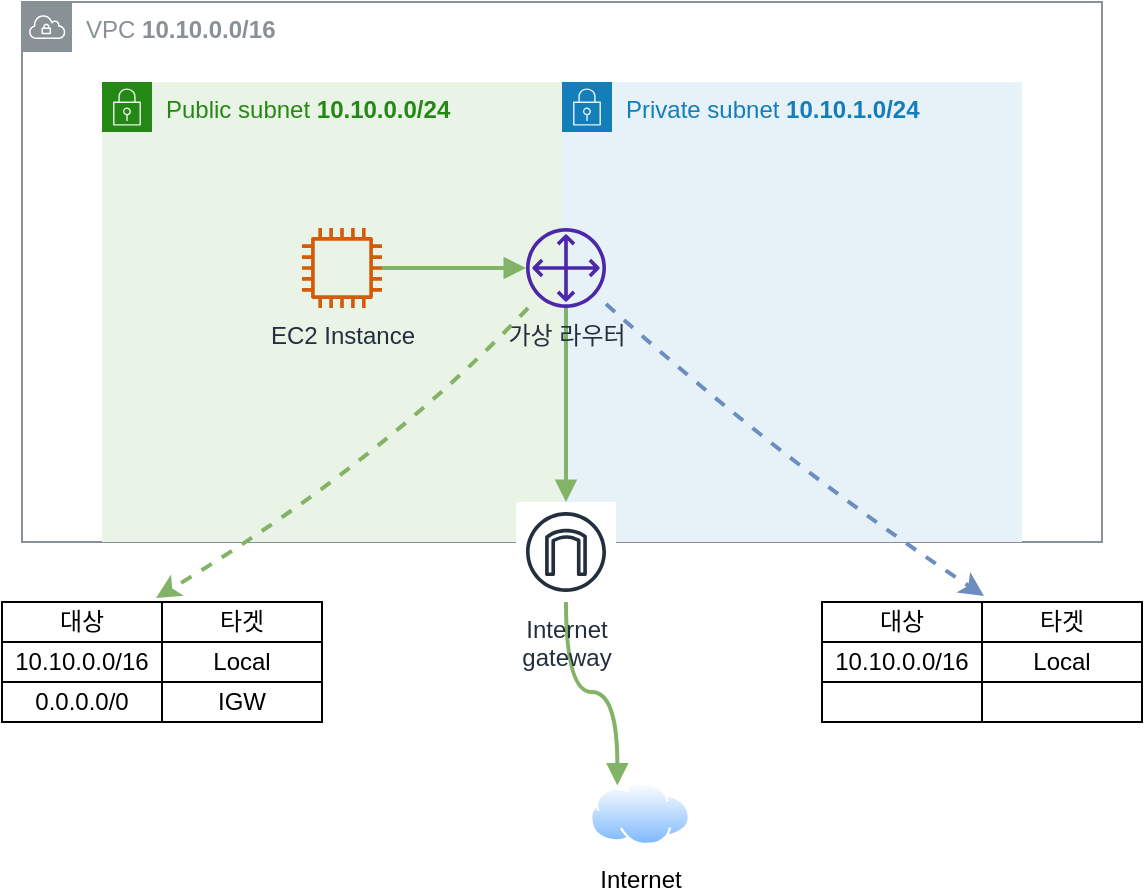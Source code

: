 <mxfile version="20.3.0" type="device"><diagram id="i6KxG_lb0QQ1QvwQyXEV" name="페이지-1"><mxGraphModel dx="991" dy="727" grid="1" gridSize="10" guides="1" tooltips="1" connect="1" arrows="1" fold="1" page="1" pageScale="1" pageWidth="827" pageHeight="1169" math="0" shadow="0"><root><mxCell id="0"/><mxCell id="1" parent="0"/><mxCell id="mSIfET1YlkplRZ-DVg5--1" value="VPC &lt;b&gt;10.10.0.0/16&lt;/b&gt;" style="sketch=0;outlineConnect=0;gradientColor=none;html=1;whiteSpace=wrap;fontSize=12;fontStyle=0;shape=mxgraph.aws4.group;grIcon=mxgraph.aws4.group_vpc;strokeColor=#879196;fillColor=none;verticalAlign=top;align=left;spacingLeft=30;fontColor=#879196;dashed=0;" parent="1" vertex="1"><mxGeometry x="130" y="140" width="540" height="270" as="geometry"/></mxCell><mxCell id="mSIfET1YlkplRZ-DVg5--2" value="Private subnet &lt;b&gt;10.10.1.0/24&lt;/b&gt;" style="points=[[0,0],[0.25,0],[0.5,0],[0.75,0],[1,0],[1,0.25],[1,0.5],[1,0.75],[1,1],[0.75,1],[0.5,1],[0.25,1],[0,1],[0,0.75],[0,0.5],[0,0.25]];outlineConnect=0;gradientColor=none;html=1;whiteSpace=wrap;fontSize=12;fontStyle=0;container=1;pointerEvents=0;collapsible=0;recursiveResize=0;shape=mxgraph.aws4.group;grIcon=mxgraph.aws4.group_security_group;grStroke=0;strokeColor=#147EBA;fillColor=#E6F2F8;verticalAlign=top;align=left;spacingLeft=30;fontColor=#147EBA;dashed=0;" parent="1" vertex="1"><mxGeometry x="400" y="180" width="230" height="230" as="geometry"/></mxCell><mxCell id="mSIfET1YlkplRZ-DVg5--6" value="Public subnet &lt;b&gt;10.10.0.0/24&lt;/b&gt;" style="points=[[0,0],[0.25,0],[0.5,0],[0.75,0],[1,0],[1,0.25],[1,0.5],[1,0.75],[1,1],[0.75,1],[0.5,1],[0.25,1],[0,1],[0,0.75],[0,0.5],[0,0.25]];outlineConnect=0;gradientColor=none;html=1;whiteSpace=wrap;fontSize=12;fontStyle=0;container=1;pointerEvents=0;collapsible=0;recursiveResize=0;shape=mxgraph.aws4.group;grIcon=mxgraph.aws4.group_security_group;grStroke=0;strokeColor=#248814;fillColor=#E9F3E6;verticalAlign=top;align=left;spacingLeft=30;fontColor=#248814;dashed=0;" parent="1" vertex="1"><mxGeometry x="170" y="180" width="230" height="230" as="geometry"/></mxCell><mxCell id="mSIfET1YlkplRZ-DVg5--7" value="EC2 Instance" style="sketch=0;outlineConnect=0;fontColor=#232F3E;gradientColor=none;fillColor=#D45B07;strokeColor=none;dashed=0;verticalLabelPosition=bottom;verticalAlign=top;align=center;html=1;fontSize=12;fontStyle=0;aspect=fixed;pointerEvents=1;shape=mxgraph.aws4.instance2;" parent="mSIfET1YlkplRZ-DVg5--6" vertex="1"><mxGeometry x="100" y="73" width="40" height="40" as="geometry"/></mxCell><mxCell id="mSIfET1YlkplRZ-DVg5--10" style="edgeStyle=orthogonalEdgeStyle;rounded=0;orthogonalLoop=1;jettySize=auto;html=1;strokeWidth=2;fontSize=12;endArrow=block;endFill=1;fillColor=#d5e8d4;strokeColor=#82b366;" parent="1" source="mSIfET1YlkplRZ-DVg5--11" target="mSIfET1YlkplRZ-DVg5--27" edge="1"><mxGeometry relative="1" as="geometry"/></mxCell><mxCell id="mSIfET1YlkplRZ-DVg5--11" value="가상 라우터" style="sketch=0;outlineConnect=0;fontColor=#232F3E;gradientColor=none;fillColor=#4D27AA;strokeColor=none;dashed=0;verticalLabelPosition=bottom;verticalAlign=top;align=center;html=1;fontSize=12;fontStyle=0;aspect=fixed;pointerEvents=1;shape=mxgraph.aws4.customer_gateway;" parent="1" vertex="1"><mxGeometry x="382" y="253" width="40" height="40" as="geometry"/></mxCell><mxCell id="mSIfET1YlkplRZ-DVg5--26" style="edgeStyle=orthogonalEdgeStyle;curved=1;orthogonalLoop=1;jettySize=auto;html=1;entryX=0.25;entryY=0;entryDx=0;entryDy=0;strokeWidth=2;fontSize=12;endArrow=block;endFill=1;fillColor=#d5e8d4;strokeColor=#82b366;" parent="1" source="mSIfET1YlkplRZ-DVg5--27" target="mSIfET1YlkplRZ-DVg5--28" edge="1"><mxGeometry relative="1" as="geometry"/></mxCell><mxCell id="mSIfET1YlkplRZ-DVg5--27" value="Internet&#10;gateway" style="sketch=0;outlineConnect=0;fontColor=#232F3E;gradientColor=none;strokeColor=#232F3E;fillColor=#ffffff;dashed=0;verticalLabelPosition=bottom;verticalAlign=top;align=center;html=1;fontSize=12;fontStyle=0;aspect=fixed;shape=mxgraph.aws4.resourceIcon;resIcon=mxgraph.aws4.internet_gateway;" parent="1" vertex="1"><mxGeometry x="377" y="390" width="50" height="50" as="geometry"/></mxCell><mxCell id="mSIfET1YlkplRZ-DVg5--28" value="&lt;font style=&quot;font-size: 12px;&quot;&gt;Internet&lt;/font&gt;" style="aspect=fixed;perimeter=ellipsePerimeter;html=1;align=center;shadow=0;dashed=0;spacingTop=3;image;image=img/lib/active_directory/internet_cloud.svg;fontSize=8;" parent="1" vertex="1"><mxGeometry x="414" y="530" width="50" height="31.5" as="geometry"/></mxCell><mxCell id="mSIfET1YlkplRZ-DVg5--29" style="edgeStyle=orthogonalEdgeStyle;rounded=0;orthogonalLoop=1;jettySize=auto;html=1;fontSize=12;endArrow=block;endFill=1;strokeWidth=2;fillColor=#d5e8d4;strokeColor=#82b366;" parent="1" source="mSIfET1YlkplRZ-DVg5--7" target="mSIfET1YlkplRZ-DVg5--11" edge="1"><mxGeometry relative="1" as="geometry"/></mxCell><mxCell id="mSIfET1YlkplRZ-DVg5--31" value="" style="endArrow=classic;html=1;strokeWidth=2;fontSize=12;entryX=0.493;entryY=-0.1;entryDx=0;entryDy=0;entryPerimeter=0;fillColor=#d5e8d4;strokeColor=#82b366;dashed=1;curved=1;" parent="1" source="mSIfET1YlkplRZ-DVg5--11" edge="1"><mxGeometry width="50" height="50" relative="1" as="geometry"><mxPoint x="390" y="360" as="sourcePoint"/><mxPoint x="197.048" y="438" as="targetPoint"/><Array as="points"><mxPoint x="310" y="370"/></Array></mxGeometry></mxCell><mxCell id="mSIfET1YlkplRZ-DVg5--32" value="" style="endArrow=classic;html=1;strokeWidth=2;fontSize=12;curved=1;entryX=0.522;entryY=-0.15;entryDx=0;entryDy=0;entryPerimeter=0;fillColor=#dae8fc;strokeColor=#6c8ebf;dashed=1;" parent="1" source="mSIfET1YlkplRZ-DVg5--11" edge="1"><mxGeometry width="50" height="50" relative="1" as="geometry"><mxPoint x="390" y="360" as="sourcePoint"/><mxPoint x="610.992" y="437" as="targetPoint"/><Array as="points"><mxPoint x="510" y="370"/></Array></mxGeometry></mxCell><mxCell id="P5KUPXKP-ivNEG-vnQws-1" value="" style="shape=table;startSize=0;container=1;collapsible=0;childLayout=tableLayout;" vertex="1" parent="1"><mxGeometry x="120" y="440" width="160" height="60" as="geometry"/></mxCell><mxCell id="P5KUPXKP-ivNEG-vnQws-2" value="" style="shape=tableRow;horizontal=0;startSize=0;swimlaneHead=0;swimlaneBody=0;top=0;left=0;bottom=0;right=0;collapsible=0;dropTarget=0;fillColor=none;points=[[0,0.5],[1,0.5]];portConstraint=eastwest;" vertex="1" parent="P5KUPXKP-ivNEG-vnQws-1"><mxGeometry width="160" height="20" as="geometry"/></mxCell><mxCell id="P5KUPXKP-ivNEG-vnQws-3" value="대상" style="shape=partialRectangle;html=1;whiteSpace=wrap;connectable=0;overflow=hidden;fillColor=none;top=0;left=0;bottom=0;right=0;pointerEvents=1;" vertex="1" parent="P5KUPXKP-ivNEG-vnQws-2"><mxGeometry width="80" height="20" as="geometry"><mxRectangle width="80" height="20" as="alternateBounds"/></mxGeometry></mxCell><mxCell id="P5KUPXKP-ivNEG-vnQws-4" value="타겟" style="shape=partialRectangle;html=1;whiteSpace=wrap;connectable=0;overflow=hidden;fillColor=none;top=0;left=0;bottom=0;right=0;pointerEvents=1;" vertex="1" parent="P5KUPXKP-ivNEG-vnQws-2"><mxGeometry x="80" width="80" height="20" as="geometry"><mxRectangle width="80" height="20" as="alternateBounds"/></mxGeometry></mxCell><mxCell id="P5KUPXKP-ivNEG-vnQws-5" value="" style="shape=tableRow;horizontal=0;startSize=0;swimlaneHead=0;swimlaneBody=0;top=0;left=0;bottom=0;right=0;collapsible=0;dropTarget=0;fillColor=none;points=[[0,0.5],[1,0.5]];portConstraint=eastwest;" vertex="1" parent="P5KUPXKP-ivNEG-vnQws-1"><mxGeometry y="20" width="160" height="20" as="geometry"/></mxCell><mxCell id="P5KUPXKP-ivNEG-vnQws-6" value="10.10.0.0/16" style="shape=partialRectangle;html=1;whiteSpace=wrap;connectable=0;overflow=hidden;fillColor=none;top=0;left=0;bottom=0;right=0;pointerEvents=1;" vertex="1" parent="P5KUPXKP-ivNEG-vnQws-5"><mxGeometry width="80" height="20" as="geometry"><mxRectangle width="80" height="20" as="alternateBounds"/></mxGeometry></mxCell><mxCell id="P5KUPXKP-ivNEG-vnQws-7" value="Local" style="shape=partialRectangle;html=1;whiteSpace=wrap;connectable=0;overflow=hidden;fillColor=none;top=0;left=0;bottom=0;right=0;pointerEvents=1;" vertex="1" parent="P5KUPXKP-ivNEG-vnQws-5"><mxGeometry x="80" width="80" height="20" as="geometry"><mxRectangle width="80" height="20" as="alternateBounds"/></mxGeometry></mxCell><mxCell id="P5KUPXKP-ivNEG-vnQws-8" value="" style="shape=tableRow;horizontal=0;startSize=0;swimlaneHead=0;swimlaneBody=0;top=0;left=0;bottom=0;right=0;collapsible=0;dropTarget=0;fillColor=none;points=[[0,0.5],[1,0.5]];portConstraint=eastwest;" vertex="1" parent="P5KUPXKP-ivNEG-vnQws-1"><mxGeometry y="40" width="160" height="20" as="geometry"/></mxCell><mxCell id="P5KUPXKP-ivNEG-vnQws-9" value="0.0.0.0/0" style="shape=partialRectangle;html=1;whiteSpace=wrap;connectable=0;overflow=hidden;fillColor=none;top=0;left=0;bottom=0;right=0;pointerEvents=1;" vertex="1" parent="P5KUPXKP-ivNEG-vnQws-8"><mxGeometry width="80" height="20" as="geometry"><mxRectangle width="80" height="20" as="alternateBounds"/></mxGeometry></mxCell><mxCell id="P5KUPXKP-ivNEG-vnQws-10" value="IGW" style="shape=partialRectangle;html=1;whiteSpace=wrap;connectable=0;overflow=hidden;fillColor=none;top=0;left=0;bottom=0;right=0;pointerEvents=1;" vertex="1" parent="P5KUPXKP-ivNEG-vnQws-8"><mxGeometry x="80" width="80" height="20" as="geometry"><mxRectangle width="80" height="20" as="alternateBounds"/></mxGeometry></mxCell><mxCell id="P5KUPXKP-ivNEG-vnQws-11" value="" style="shape=table;startSize=0;container=1;collapsible=0;childLayout=tableLayout;" vertex="1" parent="1"><mxGeometry x="530" y="440" width="160" height="60" as="geometry"/></mxCell><mxCell id="P5KUPXKP-ivNEG-vnQws-12" value="" style="shape=tableRow;horizontal=0;startSize=0;swimlaneHead=0;swimlaneBody=0;top=0;left=0;bottom=0;right=0;collapsible=0;dropTarget=0;fillColor=none;points=[[0,0.5],[1,0.5]];portConstraint=eastwest;" vertex="1" parent="P5KUPXKP-ivNEG-vnQws-11"><mxGeometry width="160" height="20" as="geometry"/></mxCell><mxCell id="P5KUPXKP-ivNEG-vnQws-13" value="대상" style="shape=partialRectangle;html=1;whiteSpace=wrap;connectable=0;overflow=hidden;fillColor=none;top=0;left=0;bottom=0;right=0;pointerEvents=1;" vertex="1" parent="P5KUPXKP-ivNEG-vnQws-12"><mxGeometry width="80" height="20" as="geometry"><mxRectangle width="80" height="20" as="alternateBounds"/></mxGeometry></mxCell><mxCell id="P5KUPXKP-ivNEG-vnQws-14" value="타겟" style="shape=partialRectangle;html=1;whiteSpace=wrap;connectable=0;overflow=hidden;fillColor=none;top=0;left=0;bottom=0;right=0;pointerEvents=1;" vertex="1" parent="P5KUPXKP-ivNEG-vnQws-12"><mxGeometry x="80" width="80" height="20" as="geometry"><mxRectangle width="80" height="20" as="alternateBounds"/></mxGeometry></mxCell><mxCell id="P5KUPXKP-ivNEG-vnQws-15" value="" style="shape=tableRow;horizontal=0;startSize=0;swimlaneHead=0;swimlaneBody=0;top=0;left=0;bottom=0;right=0;collapsible=0;dropTarget=0;fillColor=none;points=[[0,0.5],[1,0.5]];portConstraint=eastwest;" vertex="1" parent="P5KUPXKP-ivNEG-vnQws-11"><mxGeometry y="20" width="160" height="20" as="geometry"/></mxCell><mxCell id="P5KUPXKP-ivNEG-vnQws-16" value="10.10.0.0/16" style="shape=partialRectangle;html=1;whiteSpace=wrap;connectable=0;overflow=hidden;fillColor=none;top=0;left=0;bottom=0;right=0;pointerEvents=1;" vertex="1" parent="P5KUPXKP-ivNEG-vnQws-15"><mxGeometry width="80" height="20" as="geometry"><mxRectangle width="80" height="20" as="alternateBounds"/></mxGeometry></mxCell><mxCell id="P5KUPXKP-ivNEG-vnQws-17" value="Local" style="shape=partialRectangle;html=1;whiteSpace=wrap;connectable=0;overflow=hidden;fillColor=none;top=0;left=0;bottom=0;right=0;pointerEvents=1;" vertex="1" parent="P5KUPXKP-ivNEG-vnQws-15"><mxGeometry x="80" width="80" height="20" as="geometry"><mxRectangle width="80" height="20" as="alternateBounds"/></mxGeometry></mxCell><mxCell id="P5KUPXKP-ivNEG-vnQws-18" value="" style="shape=tableRow;horizontal=0;startSize=0;swimlaneHead=0;swimlaneBody=0;top=0;left=0;bottom=0;right=0;collapsible=0;dropTarget=0;fillColor=none;points=[[0,0.5],[1,0.5]];portConstraint=eastwest;" vertex="1" parent="P5KUPXKP-ivNEG-vnQws-11"><mxGeometry y="40" width="160" height="20" as="geometry"/></mxCell><mxCell id="P5KUPXKP-ivNEG-vnQws-19" value="" style="shape=partialRectangle;html=1;whiteSpace=wrap;connectable=0;overflow=hidden;fillColor=none;top=0;left=0;bottom=0;right=0;pointerEvents=1;" vertex="1" parent="P5KUPXKP-ivNEG-vnQws-18"><mxGeometry width="80" height="20" as="geometry"><mxRectangle width="80" height="20" as="alternateBounds"/></mxGeometry></mxCell><mxCell id="P5KUPXKP-ivNEG-vnQws-20" value="" style="shape=partialRectangle;html=1;whiteSpace=wrap;connectable=0;overflow=hidden;fillColor=none;top=0;left=0;bottom=0;right=0;pointerEvents=1;" vertex="1" parent="P5KUPXKP-ivNEG-vnQws-18"><mxGeometry x="80" width="80" height="20" as="geometry"><mxRectangle width="80" height="20" as="alternateBounds"/></mxGeometry></mxCell></root></mxGraphModel></diagram></mxfile>